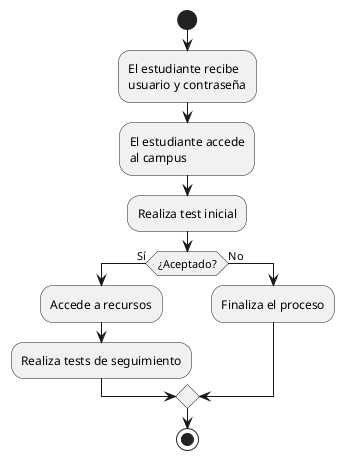@startuml
start
:El estudiante recibe
usuario y contraseña;
:El estudiante accede
al campus;
:Realiza test inicial;

if (¿Aceptado?) then (Sí)
  :Accede a recursos;
  :Realiza tests de seguimiento;
else (No)
  :Finaliza el proceso;
endif

stop
@enduml

